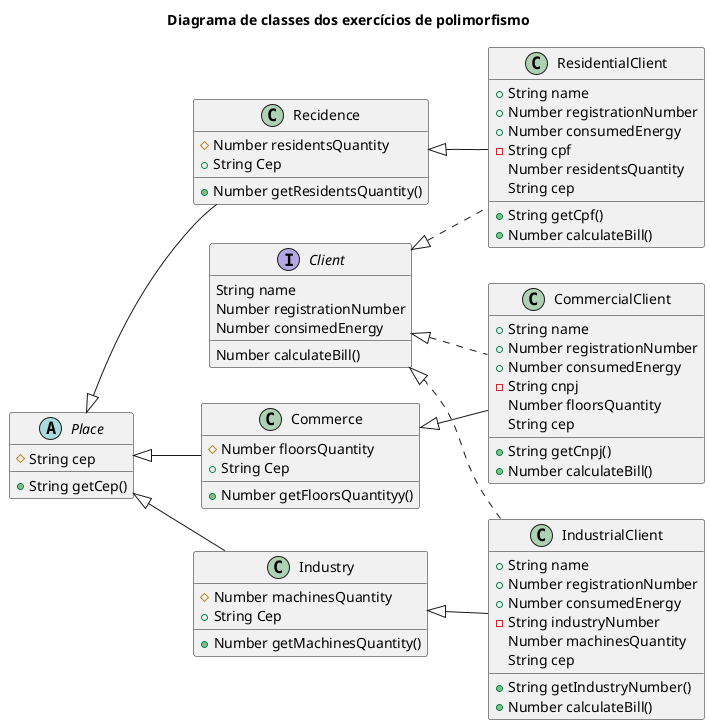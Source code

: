 @startuml polymorphism-exercise-class-diagram

title Diagrama de classes dos exercícios de polimorfismo

left to right direction

interface Client {
    String name
    Number registrationNumber
    Number consimedEnergy

    Number calculateBill()
}

abstract class Place {
    # String cep

    + String getCep()
}

class Recidence {
    # Number residentsQuantity
    + String Cep

    + Number getResidentsQuantity()
}

class Commerce {
    # Number floorsQuantity
    + String Cep

    + Number getFloorsQuantityy()
}

class Industry {
    # Number machinesQuantity
    + String Cep

    + Number getMachinesQuantity()
}

Class Recidence extends Place
Class Commerce extends Place
Class Industry extends Place

class ResidentialClient {
    + String name
    + Number registrationNumber
    + Number consumedEnergy
    - String cpf
    Number residentsQuantity
    String cep

    + String getCpf()
    + Number calculateBill()
}

class CommercialClient {
    + String name
    + Number registrationNumber
    + Number consumedEnergy
    - String cnpj
    Number floorsQuantity
    String cep

    + String getCnpj()
    + Number calculateBill()
}

class IndustrialClient {
    + String name
    + Number registrationNumber
    + Number consumedEnergy
    - String industryNumber
    Number machinesQuantity
    String cep

    + String getIndustryNumber()
    + Number calculateBill()
}

Class ResidentialClient extends Recidence implements Client
Class CommercialClient extends Commerce implements Client
Class IndustrialClient extends Industry implements Client


@enduml